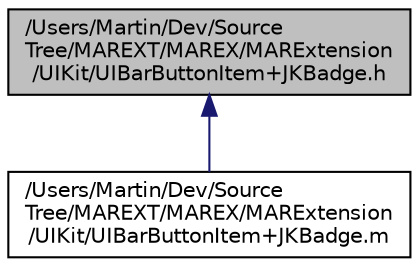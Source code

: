 digraph "/Users/Martin/Dev/SourceTree/MAREXT/MAREX/MARExtension/UIKit/UIBarButtonItem+JKBadge.h"
{
  edge [fontname="Helvetica",fontsize="10",labelfontname="Helvetica",labelfontsize="10"];
  node [fontname="Helvetica",fontsize="10",shape=record];
  Node2 [label="/Users/Martin/Dev/Source\lTree/MAREXT/MAREX/MARExtension\l/UIKit/UIBarButtonItem+JKBadge.h",height=0.2,width=0.4,color="black", fillcolor="grey75", style="filled", fontcolor="black"];
  Node2 -> Node3 [dir="back",color="midnightblue",fontsize="10",style="solid",fontname="Helvetica"];
  Node3 [label="/Users/Martin/Dev/Source\lTree/MAREXT/MAREX/MARExtension\l/UIKit/UIBarButtonItem+JKBadge.m",height=0.2,width=0.4,color="black", fillcolor="white", style="filled",URL="$_u_i_bar_button_item_09_j_k_badge_8m.html"];
}
